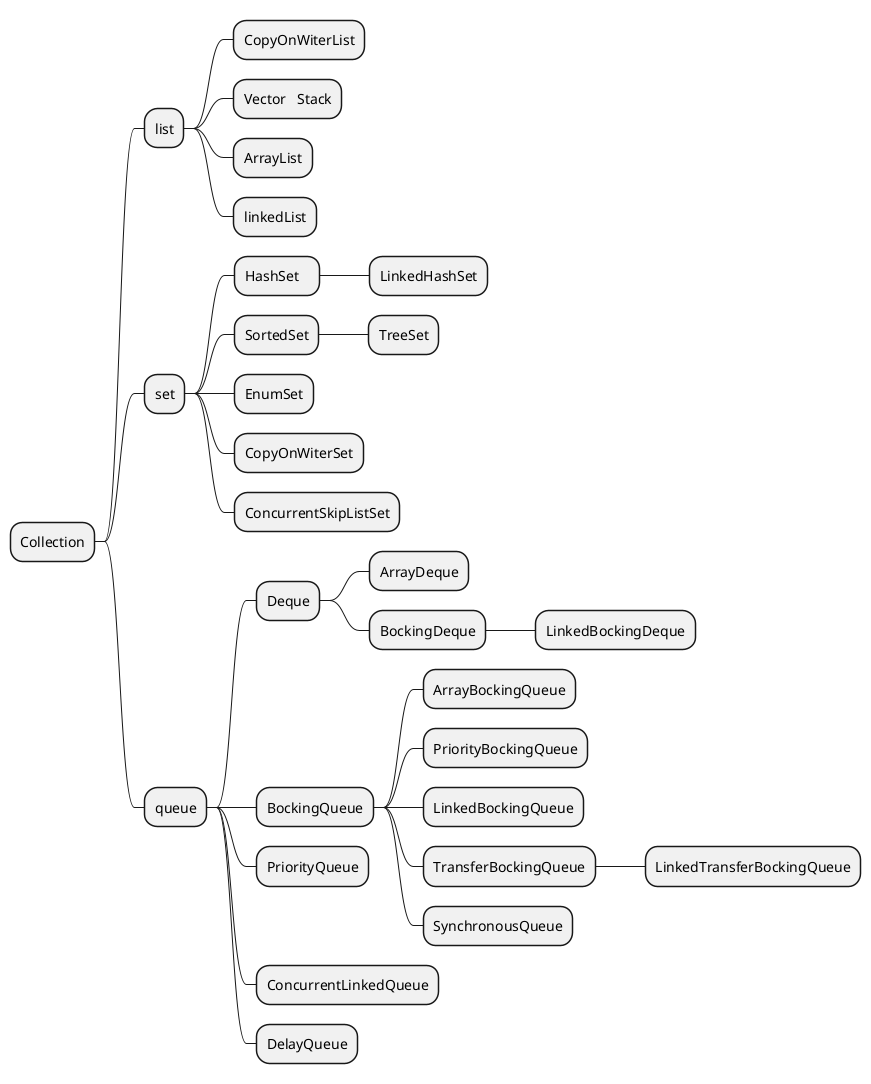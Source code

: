 ```plantuml
@startmindmap
* Collection
** list
*** CopyOnWiterList
*** Vector   Stack
*** ArrayList
*** linkedList
** set
*** HashSet   
**** LinkedHashSet
*** SortedSet
**** TreeSet
*** EnumSet
*** CopyOnWiterSet
*** ConcurrentSkipListSet

** queue
*** Deque
**** ArrayDeque
**** BockingDeque
***** LinkedBockingDeque
*** BockingQueue
**** ArrayBockingQueue
**** PriorityBockingQueue
**** LinkedBockingQueue
**** TransferBockingQueue
***** LinkedTransferBockingQueue
**** SynchronousQueue
*** PriorityQueue
*** ConcurrentLinkedQueue
*** DelayQueue
@endmindmap
```

```plantuml
@startmindmap
* Map
** HashMap
*** LinkedHashMap
** TreeMap
** weakHashMap
** IdentityHashMap
** ConcurrentHashMap
** ConcurrentSkipListMap

@endmindmap
```